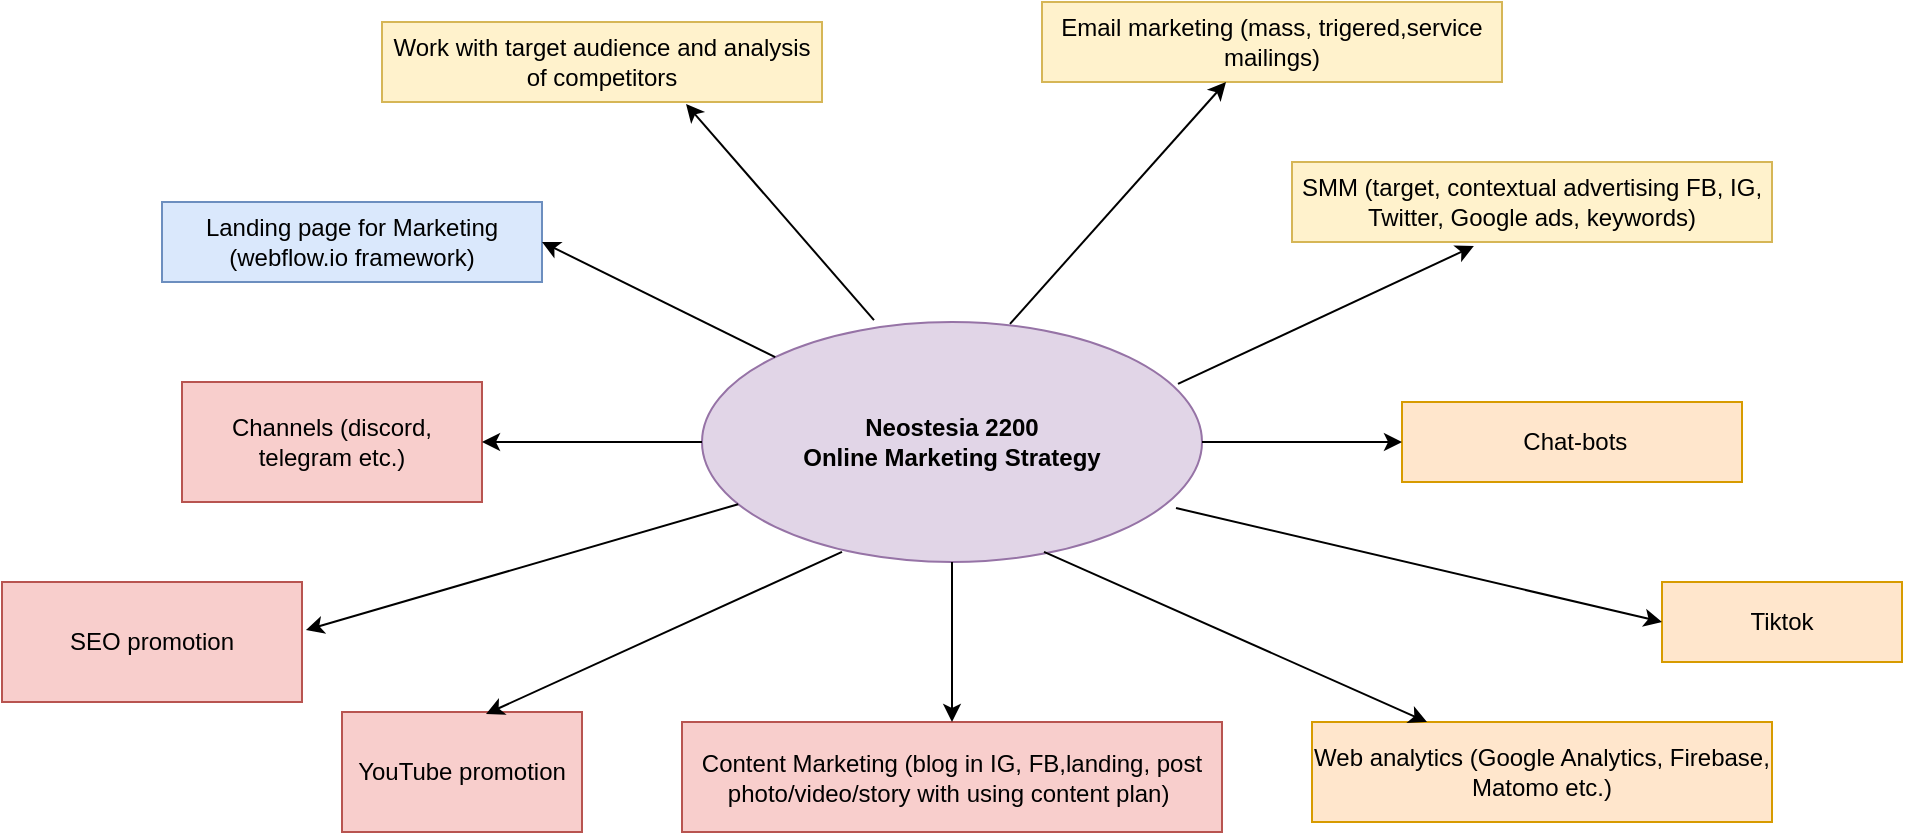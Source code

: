 <mxfile version="20.8.1" type="github">
  <diagram id="RufIClRqyMkh2DQAmiP8" name="Сторінка-1">
    <mxGraphModel dx="1816" dy="533" grid="1" gridSize="10" guides="1" tooltips="1" connect="1" arrows="1" fold="1" page="1" pageScale="1" pageWidth="827" pageHeight="1169" math="0" shadow="0">
      <root>
        <mxCell id="0" />
        <mxCell id="1" parent="0" />
        <mxCell id="e8pLaEjcyMCnkGblYn8T-1" value="&lt;b&gt;Neostesia 2200&lt;br&gt;Online Marketing Strategy&lt;/b&gt;" style="ellipse;whiteSpace=wrap;html=1;fillColor=#e1d5e7;strokeColor=#9673a6;" vertex="1" parent="1">
          <mxGeometry x="250" y="240" width="250" height="120" as="geometry" />
        </mxCell>
        <mxCell id="e8pLaEjcyMCnkGblYn8T-2" value="Landing page for Marketing (webflow.io framework)" style="rounded=0;whiteSpace=wrap;html=1;fillColor=#dae8fc;strokeColor=#6c8ebf;" vertex="1" parent="1">
          <mxGeometry x="-20" y="180" width="190" height="40" as="geometry" />
        </mxCell>
        <mxCell id="e8pLaEjcyMCnkGblYn8T-3" value="Work with target audience and analysis of competitors" style="rounded=0;whiteSpace=wrap;html=1;fillColor=#fff2cc;strokeColor=#d6b656;" vertex="1" parent="1">
          <mxGeometry x="90" y="90" width="220" height="40" as="geometry" />
        </mxCell>
        <mxCell id="e8pLaEjcyMCnkGblYn8T-4" value="Email marketing (mass, trigered,service mailings)" style="rounded=0;whiteSpace=wrap;html=1;fillColor=#fff2cc;strokeColor=#d6b656;" vertex="1" parent="1">
          <mxGeometry x="420" y="80" width="230" height="40" as="geometry" />
        </mxCell>
        <mxCell id="e8pLaEjcyMCnkGblYn8T-5" value="SMM (target, contextual advertising FB, IG, Twitter, Google ads, keywords)" style="rounded=0;whiteSpace=wrap;html=1;fillColor=#fff2cc;strokeColor=#d6b656;" vertex="1" parent="1">
          <mxGeometry x="545" y="160" width="240" height="40" as="geometry" />
        </mxCell>
        <mxCell id="e8pLaEjcyMCnkGblYn8T-6" value="&amp;nbsp;Chat-bots" style="rounded=0;whiteSpace=wrap;html=1;fillColor=#ffe6cc;strokeColor=#d79b00;" vertex="1" parent="1">
          <mxGeometry x="600" y="280" width="170" height="40" as="geometry" />
        </mxCell>
        <mxCell id="e8pLaEjcyMCnkGblYn8T-7" value="Tiktok" style="rounded=0;whiteSpace=wrap;html=1;fillColor=#ffe6cc;strokeColor=#d79b00;" vertex="1" parent="1">
          <mxGeometry x="730" y="370" width="120" height="40" as="geometry" />
        </mxCell>
        <mxCell id="e8pLaEjcyMCnkGblYn8T-8" value="Web analytics (Google Analytics, Firebase, Matomo etc.)" style="rounded=0;whiteSpace=wrap;html=1;fillColor=#ffe6cc;strokeColor=#d79b00;" vertex="1" parent="1">
          <mxGeometry x="555" y="440" width="230" height="50" as="geometry" />
        </mxCell>
        <mxCell id="e8pLaEjcyMCnkGblYn8T-9" value="Content Marketing (blog in IG, FB,landing, post photo/video/story with using content plan)&amp;nbsp;" style="rounded=0;whiteSpace=wrap;html=1;fillColor=#f8cecc;strokeColor=#b85450;" vertex="1" parent="1">
          <mxGeometry x="240" y="440" width="270" height="55" as="geometry" />
        </mxCell>
        <mxCell id="e8pLaEjcyMCnkGblYn8T-10" value="SEO promotion" style="rounded=0;whiteSpace=wrap;html=1;fillColor=#f8cecc;strokeColor=#b85450;" vertex="1" parent="1">
          <mxGeometry x="-100" y="370" width="150" height="60" as="geometry" />
        </mxCell>
        <mxCell id="e8pLaEjcyMCnkGblYn8T-11" value="YouTube promotion" style="rounded=0;whiteSpace=wrap;html=1;fillColor=#f8cecc;strokeColor=#b85450;" vertex="1" parent="1">
          <mxGeometry x="70" y="435" width="120" height="60" as="geometry" />
        </mxCell>
        <mxCell id="e8pLaEjcyMCnkGblYn8T-12" value="Channels (discord, telegram etc.)" style="rounded=0;whiteSpace=wrap;html=1;fillColor=#f8cecc;strokeColor=#b85450;" vertex="1" parent="1">
          <mxGeometry x="-10" y="270" width="150" height="60" as="geometry" />
        </mxCell>
        <mxCell id="e8pLaEjcyMCnkGblYn8T-13" value="" style="endArrow=classic;html=1;rounded=0;entryX=0.691;entryY=1.025;entryDx=0;entryDy=0;entryPerimeter=0;exitX=0.344;exitY=-0.008;exitDx=0;exitDy=0;exitPerimeter=0;" edge="1" parent="1" source="e8pLaEjcyMCnkGblYn8T-1" target="e8pLaEjcyMCnkGblYn8T-3">
          <mxGeometry width="50" height="50" relative="1" as="geometry">
            <mxPoint x="310" y="220" as="sourcePoint" />
            <mxPoint x="360" y="170" as="targetPoint" />
          </mxGeometry>
        </mxCell>
        <mxCell id="e8pLaEjcyMCnkGblYn8T-14" value="" style="endArrow=classic;html=1;rounded=0;entryX=1;entryY=0.5;entryDx=0;entryDy=0;exitX=0;exitY=0;exitDx=0;exitDy=0;" edge="1" parent="1" source="e8pLaEjcyMCnkGblYn8T-1" target="e8pLaEjcyMCnkGblYn8T-2">
          <mxGeometry width="50" height="50" relative="1" as="geometry">
            <mxPoint x="170" y="280" as="sourcePoint" />
            <mxPoint x="220" y="230" as="targetPoint" />
          </mxGeometry>
        </mxCell>
        <mxCell id="e8pLaEjcyMCnkGblYn8T-15" value="" style="endArrow=classic;html=1;rounded=0;entryX=0.4;entryY=1;entryDx=0;entryDy=0;entryPerimeter=0;exitX=0.616;exitY=0.008;exitDx=0;exitDy=0;exitPerimeter=0;" edge="1" parent="1" source="e8pLaEjcyMCnkGblYn8T-1" target="e8pLaEjcyMCnkGblYn8T-4">
          <mxGeometry width="50" height="50" relative="1" as="geometry">
            <mxPoint x="450" y="220" as="sourcePoint" />
            <mxPoint x="500" y="170" as="targetPoint" />
          </mxGeometry>
        </mxCell>
        <mxCell id="e8pLaEjcyMCnkGblYn8T-16" value="" style="endArrow=classic;html=1;rounded=0;entryX=0.379;entryY=1.05;entryDx=0;entryDy=0;entryPerimeter=0;exitX=0.952;exitY=0.258;exitDx=0;exitDy=0;exitPerimeter=0;" edge="1" parent="1" source="e8pLaEjcyMCnkGblYn8T-1" target="e8pLaEjcyMCnkGblYn8T-5">
          <mxGeometry width="50" height="50" relative="1" as="geometry">
            <mxPoint x="510" y="290" as="sourcePoint" />
            <mxPoint x="560" y="240" as="targetPoint" />
          </mxGeometry>
        </mxCell>
        <mxCell id="e8pLaEjcyMCnkGblYn8T-17" value="" style="endArrow=classic;html=1;rounded=0;exitX=1;exitY=0.5;exitDx=0;exitDy=0;entryX=0;entryY=0.5;entryDx=0;entryDy=0;" edge="1" parent="1" source="e8pLaEjcyMCnkGblYn8T-1" target="e8pLaEjcyMCnkGblYn8T-6">
          <mxGeometry width="50" height="50" relative="1" as="geometry">
            <mxPoint x="520" y="350" as="sourcePoint" />
            <mxPoint x="570" y="300" as="targetPoint" />
          </mxGeometry>
        </mxCell>
        <mxCell id="e8pLaEjcyMCnkGblYn8T-18" value="" style="endArrow=classic;html=1;rounded=0;entryX=1;entryY=0.5;entryDx=0;entryDy=0;" edge="1" parent="1" source="e8pLaEjcyMCnkGblYn8T-1" target="e8pLaEjcyMCnkGblYn8T-12">
          <mxGeometry width="50" height="50" relative="1" as="geometry">
            <mxPoint x="140" y="400" as="sourcePoint" />
            <mxPoint x="190" y="350" as="targetPoint" />
          </mxGeometry>
        </mxCell>
        <mxCell id="e8pLaEjcyMCnkGblYn8T-19" value="" style="endArrow=classic;html=1;rounded=0;exitX=0.948;exitY=0.775;exitDx=0;exitDy=0;exitPerimeter=0;entryX=0;entryY=0.5;entryDx=0;entryDy=0;" edge="1" parent="1" source="e8pLaEjcyMCnkGblYn8T-1" target="e8pLaEjcyMCnkGblYn8T-7">
          <mxGeometry width="50" height="50" relative="1" as="geometry">
            <mxPoint x="580" y="410" as="sourcePoint" />
            <mxPoint x="630" y="360" as="targetPoint" />
          </mxGeometry>
        </mxCell>
        <mxCell id="e8pLaEjcyMCnkGblYn8T-20" value="" style="endArrow=classic;html=1;rounded=0;exitX=0.684;exitY=0.958;exitDx=0;exitDy=0;exitPerimeter=0;entryX=0.25;entryY=0;entryDx=0;entryDy=0;" edge="1" parent="1" source="e8pLaEjcyMCnkGblYn8T-1" target="e8pLaEjcyMCnkGblYn8T-8">
          <mxGeometry width="50" height="50" relative="1" as="geometry">
            <mxPoint x="450" y="420" as="sourcePoint" />
            <mxPoint x="500" y="370" as="targetPoint" />
          </mxGeometry>
        </mxCell>
        <mxCell id="e8pLaEjcyMCnkGblYn8T-21" value="" style="endArrow=classic;html=1;rounded=0;entryX=1.013;entryY=0.4;entryDx=0;entryDy=0;entryPerimeter=0;" edge="1" parent="1" source="e8pLaEjcyMCnkGblYn8T-1" target="e8pLaEjcyMCnkGblYn8T-10">
          <mxGeometry width="50" height="50" relative="1" as="geometry">
            <mxPoint x="140" y="440" as="sourcePoint" />
            <mxPoint x="190" y="390" as="targetPoint" />
          </mxGeometry>
        </mxCell>
        <mxCell id="e8pLaEjcyMCnkGblYn8T-22" value="" style="endArrow=classic;html=1;rounded=0;exitX=0.28;exitY=0.958;exitDx=0;exitDy=0;exitPerimeter=0;entryX=0.6;entryY=0.017;entryDx=0;entryDy=0;entryPerimeter=0;" edge="1" parent="1" source="e8pLaEjcyMCnkGblYn8T-1" target="e8pLaEjcyMCnkGblYn8T-11">
          <mxGeometry width="50" height="50" relative="1" as="geometry">
            <mxPoint x="220" y="440" as="sourcePoint" />
            <mxPoint x="270" y="390" as="targetPoint" />
          </mxGeometry>
        </mxCell>
        <mxCell id="e8pLaEjcyMCnkGblYn8T-23" value="" style="endArrow=classic;html=1;rounded=0;exitX=0.5;exitY=1;exitDx=0;exitDy=0;" edge="1" parent="1" source="e8pLaEjcyMCnkGblYn8T-1" target="e8pLaEjcyMCnkGblYn8T-9">
          <mxGeometry width="50" height="50" relative="1" as="geometry">
            <mxPoint x="340" y="430" as="sourcePoint" />
            <mxPoint x="390" y="380" as="targetPoint" />
          </mxGeometry>
        </mxCell>
      </root>
    </mxGraphModel>
  </diagram>
</mxfile>
